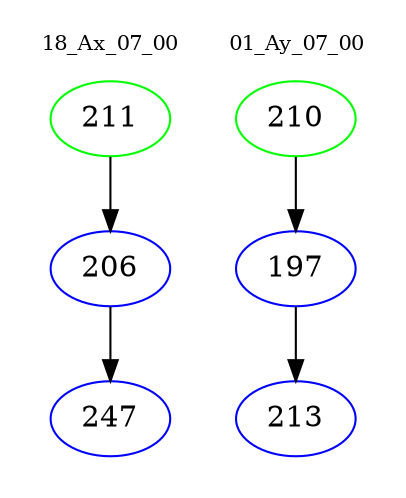 digraph{
subgraph cluster_0 {
color = white
label = "18_Ax_07_00";
fontsize=10;
T0_211 [label="211", color="green"]
T0_211 -> T0_206 [color="black"]
T0_206 [label="206", color="blue"]
T0_206 -> T0_247 [color="black"]
T0_247 [label="247", color="blue"]
}
subgraph cluster_1 {
color = white
label = "01_Ay_07_00";
fontsize=10;
T1_210 [label="210", color="green"]
T1_210 -> T1_197 [color="black"]
T1_197 [label="197", color="blue"]
T1_197 -> T1_213 [color="black"]
T1_213 [label="213", color="blue"]
}
}
